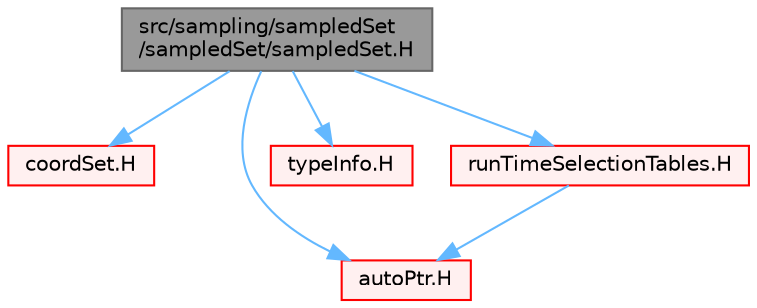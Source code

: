 digraph "src/sampling/sampledSet/sampledSet/sampledSet.H"
{
 // LATEX_PDF_SIZE
  bgcolor="transparent";
  edge [fontname=Helvetica,fontsize=10,labelfontname=Helvetica,labelfontsize=10];
  node [fontname=Helvetica,fontsize=10,shape=box,height=0.2,width=0.4];
  Node1 [id="Node000001",label="src/sampling/sampledSet\l/sampledSet/sampledSet.H",height=0.2,width=0.4,color="gray40", fillcolor="grey60", style="filled", fontcolor="black",tooltip=" "];
  Node1 -> Node2 [id="edge1_Node000001_Node000002",color="steelblue1",style="solid",tooltip=" "];
  Node2 [id="Node000002",label="coordSet.H",height=0.2,width=0.4,color="red", fillcolor="#FFF0F0", style="filled",URL="$coordSet_8H.html",tooltip=" "];
  Node1 -> Node86 [id="edge2_Node000001_Node000086",color="steelblue1",style="solid",tooltip=" "];
  Node86 [id="Node000086",label="autoPtr.H",height=0.2,width=0.4,color="red", fillcolor="#FFF0F0", style="filled",URL="$autoPtr_8H.html",tooltip=" "];
  Node1 -> Node145 [id="edge3_Node000001_Node000145",color="steelblue1",style="solid",tooltip=" "];
  Node145 [id="Node000145",label="typeInfo.H",height=0.2,width=0.4,color="red", fillcolor="#FFF0F0", style="filled",URL="$typeInfo_8H.html",tooltip=" "];
  Node1 -> Node146 [id="edge4_Node000001_Node000146",color="steelblue1",style="solid",tooltip=" "];
  Node146 [id="Node000146",label="runTimeSelectionTables.H",height=0.2,width=0.4,color="red", fillcolor="#FFF0F0", style="filled",URL="$runTimeSelectionTables_8H.html",tooltip="Macros to ease declaration of run-time selection tables."];
  Node146 -> Node86 [id="edge5_Node000146_Node000086",color="steelblue1",style="solid",tooltip=" "];
}
